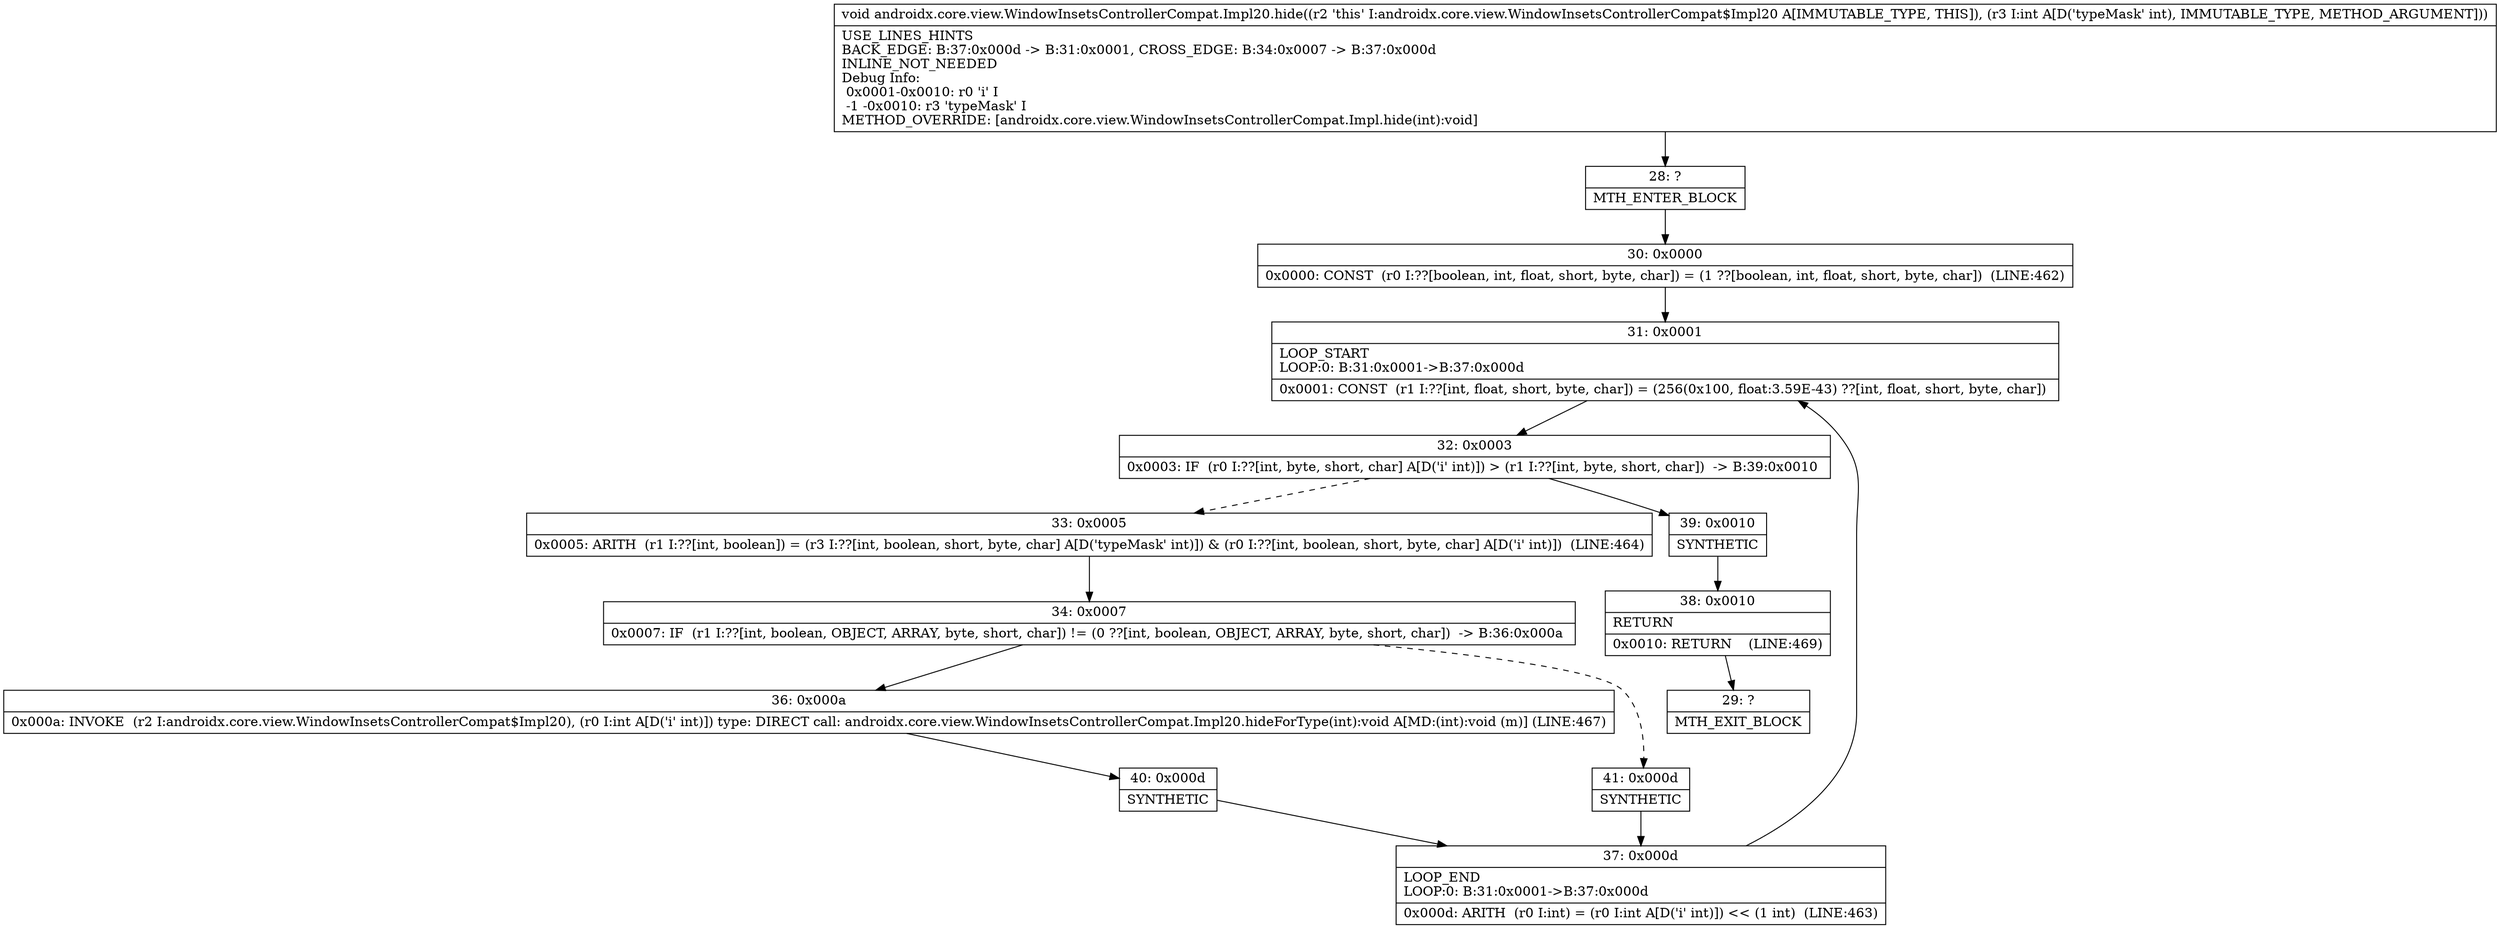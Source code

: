 digraph "CFG forandroidx.core.view.WindowInsetsControllerCompat.Impl20.hide(I)V" {
Node_28 [shape=record,label="{28\:\ ?|MTH_ENTER_BLOCK\l}"];
Node_30 [shape=record,label="{30\:\ 0x0000|0x0000: CONST  (r0 I:??[boolean, int, float, short, byte, char]) = (1 ??[boolean, int, float, short, byte, char])  (LINE:462)\l}"];
Node_31 [shape=record,label="{31\:\ 0x0001|LOOP_START\lLOOP:0: B:31:0x0001\-\>B:37:0x000d\l|0x0001: CONST  (r1 I:??[int, float, short, byte, char]) = (256(0x100, float:3.59E\-43) ??[int, float, short, byte, char]) \l}"];
Node_32 [shape=record,label="{32\:\ 0x0003|0x0003: IF  (r0 I:??[int, byte, short, char] A[D('i' int)]) \> (r1 I:??[int, byte, short, char])  \-\> B:39:0x0010 \l}"];
Node_33 [shape=record,label="{33\:\ 0x0005|0x0005: ARITH  (r1 I:??[int, boolean]) = (r3 I:??[int, boolean, short, byte, char] A[D('typeMask' int)]) & (r0 I:??[int, boolean, short, byte, char] A[D('i' int)])  (LINE:464)\l}"];
Node_34 [shape=record,label="{34\:\ 0x0007|0x0007: IF  (r1 I:??[int, boolean, OBJECT, ARRAY, byte, short, char]) != (0 ??[int, boolean, OBJECT, ARRAY, byte, short, char])  \-\> B:36:0x000a \l}"];
Node_36 [shape=record,label="{36\:\ 0x000a|0x000a: INVOKE  (r2 I:androidx.core.view.WindowInsetsControllerCompat$Impl20), (r0 I:int A[D('i' int)]) type: DIRECT call: androidx.core.view.WindowInsetsControllerCompat.Impl20.hideForType(int):void A[MD:(int):void (m)] (LINE:467)\l}"];
Node_40 [shape=record,label="{40\:\ 0x000d|SYNTHETIC\l}"];
Node_37 [shape=record,label="{37\:\ 0x000d|LOOP_END\lLOOP:0: B:31:0x0001\-\>B:37:0x000d\l|0x000d: ARITH  (r0 I:int) = (r0 I:int A[D('i' int)]) \<\< (1 int)  (LINE:463)\l}"];
Node_41 [shape=record,label="{41\:\ 0x000d|SYNTHETIC\l}"];
Node_39 [shape=record,label="{39\:\ 0x0010|SYNTHETIC\l}"];
Node_38 [shape=record,label="{38\:\ 0x0010|RETURN\l|0x0010: RETURN    (LINE:469)\l}"];
Node_29 [shape=record,label="{29\:\ ?|MTH_EXIT_BLOCK\l}"];
MethodNode[shape=record,label="{void androidx.core.view.WindowInsetsControllerCompat.Impl20.hide((r2 'this' I:androidx.core.view.WindowInsetsControllerCompat$Impl20 A[IMMUTABLE_TYPE, THIS]), (r3 I:int A[D('typeMask' int), IMMUTABLE_TYPE, METHOD_ARGUMENT]))  | USE_LINES_HINTS\lBACK_EDGE: B:37:0x000d \-\> B:31:0x0001, CROSS_EDGE: B:34:0x0007 \-\> B:37:0x000d\lINLINE_NOT_NEEDED\lDebug Info:\l  0x0001\-0x0010: r0 'i' I\l  \-1 \-0x0010: r3 'typeMask' I\lMETHOD_OVERRIDE: [androidx.core.view.WindowInsetsControllerCompat.Impl.hide(int):void]\l}"];
MethodNode -> Node_28;Node_28 -> Node_30;
Node_30 -> Node_31;
Node_31 -> Node_32;
Node_32 -> Node_33[style=dashed];
Node_32 -> Node_39;
Node_33 -> Node_34;
Node_34 -> Node_36;
Node_34 -> Node_41[style=dashed];
Node_36 -> Node_40;
Node_40 -> Node_37;
Node_37 -> Node_31;
Node_41 -> Node_37;
Node_39 -> Node_38;
Node_38 -> Node_29;
}

